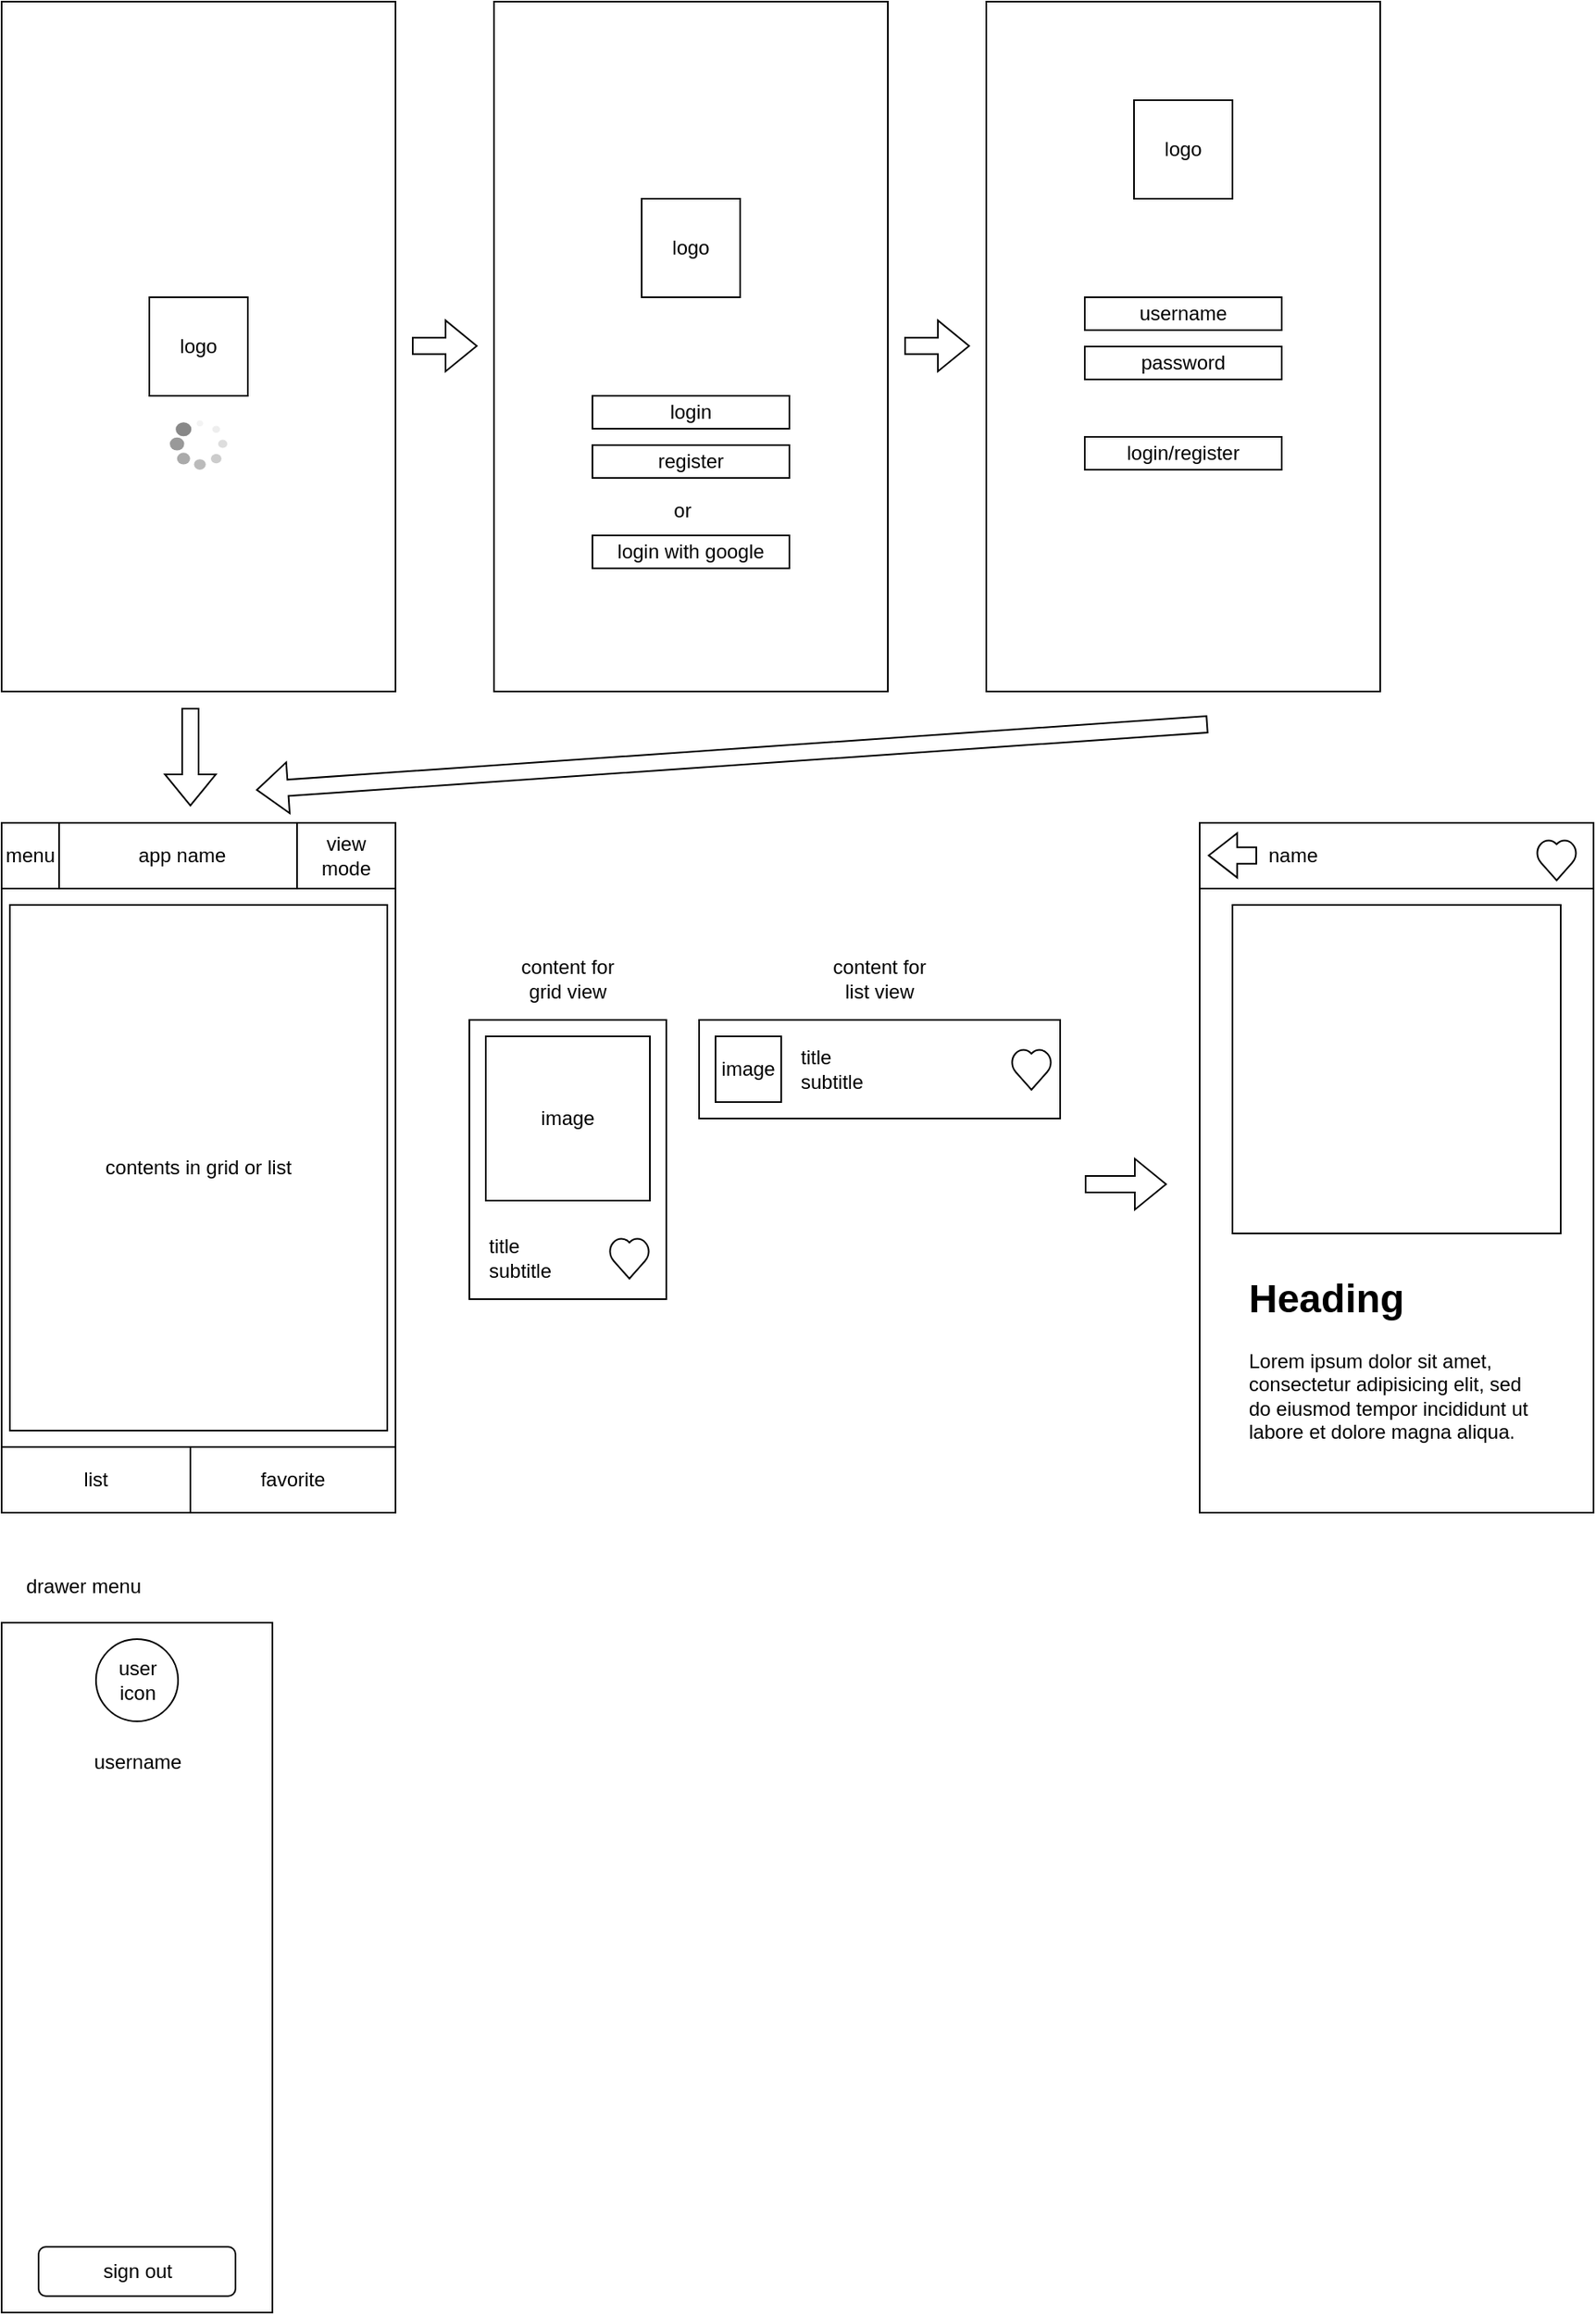 <mxfile version="21.6.8" type="device">
  <diagram name="Page-1" id="Yb3nEPDRcO62NREFfoLr">
    <mxGraphModel dx="2049" dy="1194" grid="1" gridSize="10" guides="1" tooltips="1" connect="1" arrows="1" fold="1" page="1" pageScale="1" pageWidth="1169" pageHeight="1654" math="0" shadow="0">
      <root>
        <mxCell id="0" />
        <mxCell id="1" parent="0" />
        <mxCell id="_6jW0bYUridKo-D05VVn-1" value="" style="rounded=0;whiteSpace=wrap;html=1;" vertex="1" parent="1">
          <mxGeometry x="5" y="10" width="240" height="420" as="geometry" />
        </mxCell>
        <mxCell id="_6jW0bYUridKo-D05VVn-2" value="logo" style="whiteSpace=wrap;html=1;aspect=fixed;" vertex="1" parent="1">
          <mxGeometry x="95" y="190" width="60" height="60" as="geometry" />
        </mxCell>
        <mxCell id="_6jW0bYUridKo-D05VVn-6" value="" style="shape=flexArrow;endArrow=classic;html=1;rounded=0;" edge="1" parent="1">
          <mxGeometry width="50" height="50" relative="1" as="geometry">
            <mxPoint x="255" y="219.58" as="sourcePoint" />
            <mxPoint x="295" y="219.58" as="targetPoint" />
          </mxGeometry>
        </mxCell>
        <mxCell id="_6jW0bYUridKo-D05VVn-8" value="" style="rounded=0;whiteSpace=wrap;html=1;" vertex="1" parent="1">
          <mxGeometry x="305" y="10" width="240" height="420" as="geometry" />
        </mxCell>
        <mxCell id="_6jW0bYUridKo-D05VVn-9" value="login" style="rounded=0;whiteSpace=wrap;html=1;" vertex="1" parent="1">
          <mxGeometry x="365" y="250" width="120" height="20" as="geometry" />
        </mxCell>
        <mxCell id="_6jW0bYUridKo-D05VVn-10" value="register" style="rounded=0;whiteSpace=wrap;html=1;" vertex="1" parent="1">
          <mxGeometry x="365" y="280" width="120" height="20" as="geometry" />
        </mxCell>
        <mxCell id="_6jW0bYUridKo-D05VVn-11" value="or" style="text;html=1;strokeColor=none;fillColor=none;align=center;verticalAlign=middle;whiteSpace=wrap;rounded=0;" vertex="1" parent="1">
          <mxGeometry x="390" y="305" width="60" height="30" as="geometry" />
        </mxCell>
        <mxCell id="_6jW0bYUridKo-D05VVn-12" value="login with google" style="rounded=0;whiteSpace=wrap;html=1;" vertex="1" parent="1">
          <mxGeometry x="365" y="335" width="120" height="20" as="geometry" />
        </mxCell>
        <mxCell id="_6jW0bYUridKo-D05VVn-13" value="logo" style="whiteSpace=wrap;html=1;aspect=fixed;" vertex="1" parent="1">
          <mxGeometry x="395" y="130" width="60" height="60" as="geometry" />
        </mxCell>
        <mxCell id="_6jW0bYUridKo-D05VVn-14" value="" style="shape=flexArrow;endArrow=classic;html=1;rounded=0;" edge="1" parent="1">
          <mxGeometry width="50" height="50" relative="1" as="geometry">
            <mxPoint x="555" y="219.58" as="sourcePoint" />
            <mxPoint x="595" y="219.58" as="targetPoint" />
          </mxGeometry>
        </mxCell>
        <mxCell id="_6jW0bYUridKo-D05VVn-15" value="" style="rounded=0;whiteSpace=wrap;html=1;" vertex="1" parent="1">
          <mxGeometry x="605" y="10" width="240" height="420" as="geometry" />
        </mxCell>
        <mxCell id="_6jW0bYUridKo-D05VVn-18" value="username" style="rounded=0;whiteSpace=wrap;html=1;" vertex="1" parent="1">
          <mxGeometry x="665" y="190" width="120" height="20" as="geometry" />
        </mxCell>
        <mxCell id="_6jW0bYUridKo-D05VVn-19" value="password" style="rounded=0;whiteSpace=wrap;html=1;" vertex="1" parent="1">
          <mxGeometry x="665" y="220" width="120" height="20" as="geometry" />
        </mxCell>
        <mxCell id="_6jW0bYUridKo-D05VVn-20" value="login/register" style="rounded=0;whiteSpace=wrap;html=1;" vertex="1" parent="1">
          <mxGeometry x="665" y="275" width="120" height="20" as="geometry" />
        </mxCell>
        <mxCell id="_6jW0bYUridKo-D05VVn-21" value="logo" style="whiteSpace=wrap;html=1;aspect=fixed;" vertex="1" parent="1">
          <mxGeometry x="695" y="70" width="60" height="60" as="geometry" />
        </mxCell>
        <mxCell id="_6jW0bYUridKo-D05VVn-22" value="" style="rounded=0;whiteSpace=wrap;html=1;" vertex="1" parent="1">
          <mxGeometry x="5" y="510" width="240" height="420" as="geometry" />
        </mxCell>
        <mxCell id="_6jW0bYUridKo-D05VVn-23" value="favorite" style="rounded=0;whiteSpace=wrap;html=1;" vertex="1" parent="1">
          <mxGeometry x="120" y="890" width="125" height="40" as="geometry" />
        </mxCell>
        <mxCell id="_6jW0bYUridKo-D05VVn-24" value="list" style="rounded=0;whiteSpace=wrap;html=1;" vertex="1" parent="1">
          <mxGeometry x="5" y="890" width="115" height="40" as="geometry" />
        </mxCell>
        <mxCell id="_6jW0bYUridKo-D05VVn-25" value="app name" style="rounded=0;whiteSpace=wrap;html=1;" vertex="1" parent="1">
          <mxGeometry x="40" y="510" width="150" height="40" as="geometry" />
        </mxCell>
        <mxCell id="_6jW0bYUridKo-D05VVn-26" value="view&lt;br&gt;mode" style="rounded=0;whiteSpace=wrap;html=1;" vertex="1" parent="1">
          <mxGeometry x="185" y="510" width="60" height="40" as="geometry" />
        </mxCell>
        <mxCell id="_6jW0bYUridKo-D05VVn-32" value="contents in grid or list" style="rounded=0;whiteSpace=wrap;html=1;" vertex="1" parent="1">
          <mxGeometry x="10" y="560" width="230" height="320" as="geometry" />
        </mxCell>
        <mxCell id="_6jW0bYUridKo-D05VVn-33" value="" style="shape=flexArrow;endArrow=classic;html=1;rounded=0;" edge="1" parent="1">
          <mxGeometry width="50" height="50" relative="1" as="geometry">
            <mxPoint x="120" y="440" as="sourcePoint" />
            <mxPoint x="120" y="500" as="targetPoint" />
          </mxGeometry>
        </mxCell>
        <mxCell id="_6jW0bYUridKo-D05VVn-34" value="" style="shape=flexArrow;endArrow=classic;html=1;rounded=0;" edge="1" parent="1">
          <mxGeometry width="50" height="50" relative="1" as="geometry">
            <mxPoint x="740" y="450" as="sourcePoint" />
            <mxPoint x="160" y="490" as="targetPoint" />
          </mxGeometry>
        </mxCell>
        <mxCell id="_6jW0bYUridKo-D05VVn-35" value="content for grid view" style="text;html=1;strokeColor=none;fillColor=none;align=center;verticalAlign=middle;whiteSpace=wrap;rounded=0;" vertex="1" parent="1">
          <mxGeometry x="320" y="590" width="60" height="30" as="geometry" />
        </mxCell>
        <mxCell id="_6jW0bYUridKo-D05VVn-37" value="" style="rounded=0;whiteSpace=wrap;html=1;" vertex="1" parent="1">
          <mxGeometry x="290" y="630" width="120" height="170" as="geometry" />
        </mxCell>
        <mxCell id="_6jW0bYUridKo-D05VVn-38" value="image" style="whiteSpace=wrap;html=1;aspect=fixed;" vertex="1" parent="1">
          <mxGeometry x="300" y="640" width="100" height="100" as="geometry" />
        </mxCell>
        <mxCell id="_6jW0bYUridKo-D05VVn-39" value="title&lt;br&gt;&lt;div style=&quot;&quot;&gt;&lt;span style=&quot;background-color: initial;&quot;&gt;subtitle&lt;/span&gt;&lt;/div&gt;" style="text;html=1;strokeColor=none;fillColor=none;align=left;verticalAlign=middle;whiteSpace=wrap;rounded=0;" vertex="1" parent="1">
          <mxGeometry x="300" y="760" width="60" height="30" as="geometry" />
        </mxCell>
        <mxCell id="_6jW0bYUridKo-D05VVn-41" value="" style="verticalLabelPosition=bottom;verticalAlign=top;html=1;shape=mxgraph.basic.heart" vertex="1" parent="1">
          <mxGeometry x="375" y="762.5" width="25" height="25" as="geometry" />
        </mxCell>
        <mxCell id="_6jW0bYUridKo-D05VVn-42" value="" style="verticalLabelPosition=bottom;shadow=0;dashed=0;align=center;html=1;verticalAlign=top;strokeWidth=1;shape=mxgraph.mockup.misc.loading_circle_1;pointerEvents=1" vertex="1" parent="1">
          <mxGeometry x="107.5" y="265" width="35" height="30" as="geometry" />
        </mxCell>
        <mxCell id="_6jW0bYUridKo-D05VVn-43" value="" style="rounded=0;whiteSpace=wrap;html=1;" vertex="1" parent="1">
          <mxGeometry x="430" y="630" width="220" height="60" as="geometry" />
        </mxCell>
        <mxCell id="_6jW0bYUridKo-D05VVn-44" value="content for list view" style="text;html=1;strokeColor=none;fillColor=none;align=center;verticalAlign=middle;whiteSpace=wrap;rounded=0;" vertex="1" parent="1">
          <mxGeometry x="510" y="590" width="60" height="30" as="geometry" />
        </mxCell>
        <mxCell id="_6jW0bYUridKo-D05VVn-45" value="" style="verticalLabelPosition=bottom;verticalAlign=top;html=1;shape=mxgraph.basic.heart" vertex="1" parent="1">
          <mxGeometry x="620" y="647.5" width="25" height="25" as="geometry" />
        </mxCell>
        <mxCell id="_6jW0bYUridKo-D05VVn-46" value="image" style="whiteSpace=wrap;html=1;aspect=fixed;" vertex="1" parent="1">
          <mxGeometry x="440" y="640" width="40" height="40" as="geometry" />
        </mxCell>
        <mxCell id="_6jW0bYUridKo-D05VVn-47" value="title&lt;br&gt;&lt;div style=&quot;&quot;&gt;&lt;span style=&quot;background-color: initial;&quot;&gt;subtitle&lt;/span&gt;&lt;/div&gt;" style="text;html=1;strokeColor=none;fillColor=none;align=left;verticalAlign=middle;whiteSpace=wrap;rounded=0;" vertex="1" parent="1">
          <mxGeometry x="490" y="645" width="60" height="30" as="geometry" />
        </mxCell>
        <mxCell id="_6jW0bYUridKo-D05VVn-48" value="" style="shape=flexArrow;endArrow=classic;html=1;rounded=0;" edge="1" parent="1">
          <mxGeometry width="50" height="50" relative="1" as="geometry">
            <mxPoint x="665" y="730" as="sourcePoint" />
            <mxPoint x="715" y="730" as="targetPoint" />
          </mxGeometry>
        </mxCell>
        <mxCell id="_6jW0bYUridKo-D05VVn-49" value="" style="rounded=0;whiteSpace=wrap;html=1;" vertex="1" parent="1">
          <mxGeometry x="735" y="510" width="240" height="420" as="geometry" />
        </mxCell>
        <mxCell id="_6jW0bYUridKo-D05VVn-50" value="" style="whiteSpace=wrap;html=1;aspect=fixed;" vertex="1" parent="1">
          <mxGeometry x="755" y="560" width="200" height="200" as="geometry" />
        </mxCell>
        <mxCell id="_6jW0bYUridKo-D05VVn-52" value="" style="rounded=0;whiteSpace=wrap;html=1;" vertex="1" parent="1">
          <mxGeometry x="735" y="510" width="240" height="40" as="geometry" />
        </mxCell>
        <mxCell id="_6jW0bYUridKo-D05VVn-53" value="" style="shape=flexArrow;endArrow=classic;html=1;rounded=0;endWidth=16;endSize=5.443;" edge="1" parent="1">
          <mxGeometry width="50" height="50" relative="1" as="geometry">
            <mxPoint x="770" y="529.83" as="sourcePoint" />
            <mxPoint x="740" y="529.83" as="targetPoint" />
          </mxGeometry>
        </mxCell>
        <mxCell id="_6jW0bYUridKo-D05VVn-55" value="name" style="text;html=1;strokeColor=none;fillColor=none;align=left;verticalAlign=middle;whiteSpace=wrap;rounded=0;" vertex="1" parent="1">
          <mxGeometry x="775" y="515" width="60" height="30" as="geometry" />
        </mxCell>
        <mxCell id="_6jW0bYUridKo-D05VVn-56" value="&lt;h1&gt;Heading&lt;/h1&gt;&lt;p&gt;Lorem ipsum dolor sit amet, consectetur adipisicing elit, sed do eiusmod tempor incididunt ut labore et dolore magna aliqua.&lt;/p&gt;" style="text;html=1;strokeColor=none;fillColor=none;spacing=5;spacingTop=-20;whiteSpace=wrap;overflow=hidden;rounded=0;" vertex="1" parent="1">
          <mxGeometry x="760" y="780" width="190" height="120" as="geometry" />
        </mxCell>
        <mxCell id="_6jW0bYUridKo-D05VVn-57" value="menu" style="rounded=0;whiteSpace=wrap;html=1;" vertex="1" parent="1">
          <mxGeometry x="5" y="510" width="35" height="40" as="geometry" />
        </mxCell>
        <mxCell id="_6jW0bYUridKo-D05VVn-59" value="" style="rounded=0;whiteSpace=wrap;html=1;" vertex="1" parent="1">
          <mxGeometry x="5" y="997" width="165" height="420" as="geometry" />
        </mxCell>
        <mxCell id="_6jW0bYUridKo-D05VVn-61" value="user&lt;br&gt;icon" style="ellipse;whiteSpace=wrap;html=1;aspect=fixed;" vertex="1" parent="1">
          <mxGeometry x="62.5" y="1007" width="50" height="50" as="geometry" />
        </mxCell>
        <mxCell id="_6jW0bYUridKo-D05VVn-62" value="username" style="text;html=1;strokeColor=none;fillColor=none;align=center;verticalAlign=middle;whiteSpace=wrap;rounded=0;" vertex="1" parent="1">
          <mxGeometry x="57.5" y="1067" width="60" height="30" as="geometry" />
        </mxCell>
        <mxCell id="_6jW0bYUridKo-D05VVn-64" value="sign out" style="rounded=1;whiteSpace=wrap;html=1;" vertex="1" parent="1">
          <mxGeometry x="27.5" y="1377" width="120" height="30" as="geometry" />
        </mxCell>
        <mxCell id="_6jW0bYUridKo-D05VVn-66" value="drawer menu" style="text;html=1;strokeColor=none;fillColor=none;align=center;verticalAlign=middle;whiteSpace=wrap;rounded=0;" vertex="1" parent="1">
          <mxGeometry x="5" y="960" width="100" height="30" as="geometry" />
        </mxCell>
        <mxCell id="_6jW0bYUridKo-D05VVn-67" value="" style="verticalLabelPosition=bottom;verticalAlign=top;html=1;shape=mxgraph.basic.heart" vertex="1" parent="1">
          <mxGeometry x="940" y="520" width="25" height="25" as="geometry" />
        </mxCell>
      </root>
    </mxGraphModel>
  </diagram>
</mxfile>
